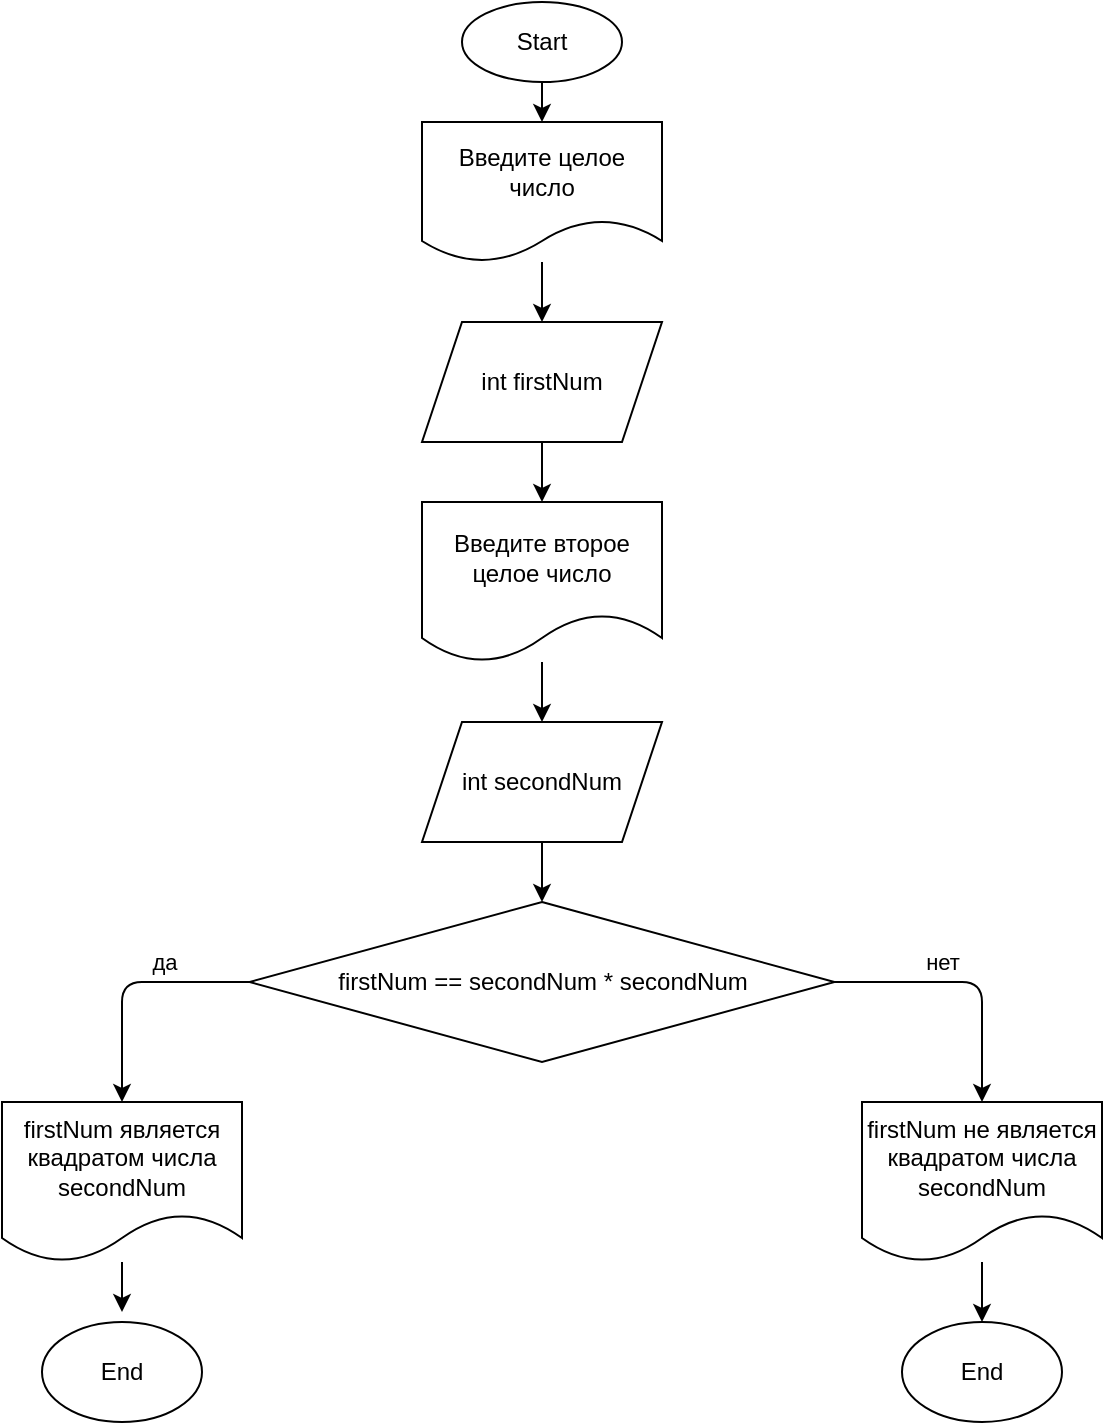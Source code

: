 <mxfile>
    <diagram id="DymU4wHzRdWS-fSa81vT" name="Page-1">
        <mxGraphModel dx="1717" dy="478" grid="1" gridSize="10" guides="1" tooltips="1" connect="1" arrows="1" fold="1" page="1" pageScale="1" pageWidth="827" pageHeight="1169" math="0" shadow="0">
            <root>
                <mxCell id="0"/>
                <mxCell id="1" parent="0"/>
                <mxCell id="4" value="" style="edgeStyle=none;html=1;" edge="1" parent="1" source="2" target="3">
                    <mxGeometry relative="1" as="geometry"/>
                </mxCell>
                <mxCell id="2" value="Start" style="ellipse;whiteSpace=wrap;html=1;" vertex="1" parent="1">
                    <mxGeometry x="150" y="10" width="80" height="40" as="geometry"/>
                </mxCell>
                <mxCell id="6" value="" style="edgeStyle=none;html=1;" edge="1" parent="1" source="3" target="5">
                    <mxGeometry relative="1" as="geometry"/>
                </mxCell>
                <mxCell id="3" value="Введите целое число" style="shape=document;whiteSpace=wrap;html=1;boundedLbl=1;" vertex="1" parent="1">
                    <mxGeometry x="130" y="70" width="120" height="70" as="geometry"/>
                </mxCell>
                <mxCell id="8" value="" style="edgeStyle=none;html=1;" edge="1" parent="1" source="5" target="7">
                    <mxGeometry relative="1" as="geometry"/>
                </mxCell>
                <mxCell id="5" value="int firstNum" style="shape=parallelogram;perimeter=parallelogramPerimeter;whiteSpace=wrap;html=1;fixedSize=1;" vertex="1" parent="1">
                    <mxGeometry x="130" y="170" width="120" height="60" as="geometry"/>
                </mxCell>
                <mxCell id="10" value="" style="edgeStyle=none;html=1;" edge="1" parent="1" source="7" target="9">
                    <mxGeometry relative="1" as="geometry"/>
                </mxCell>
                <mxCell id="7" value="Введите второе целое число" style="shape=document;whiteSpace=wrap;html=1;boundedLbl=1;" vertex="1" parent="1">
                    <mxGeometry x="130" y="260" width="120" height="80" as="geometry"/>
                </mxCell>
                <mxCell id="12" value="" style="edgeStyle=none;html=1;" edge="1" parent="1" source="9" target="11">
                    <mxGeometry relative="1" as="geometry"/>
                </mxCell>
                <mxCell id="9" value="int secondNum" style="shape=parallelogram;perimeter=parallelogramPerimeter;whiteSpace=wrap;html=1;fixedSize=1;" vertex="1" parent="1">
                    <mxGeometry x="130" y="370" width="120" height="60" as="geometry"/>
                </mxCell>
                <mxCell id="14" value="да" style="edgeStyle=none;html=1;entryX=0.5;entryY=0;entryDx=0;entryDy=0;" edge="1" parent="1" source="11" target="13">
                    <mxGeometry x="-0.309" y="-10" relative="1" as="geometry">
                        <Array as="points">
                            <mxPoint x="20" y="500"/>
                            <mxPoint x="-20" y="500"/>
                        </Array>
                        <mxPoint as="offset"/>
                    </mxGeometry>
                </mxCell>
                <mxCell id="16" value="нет" style="edgeStyle=none;html=1;entryX=0.5;entryY=0;entryDx=0;entryDy=0;" edge="1" parent="1" source="11" target="15">
                    <mxGeometry x="-0.196" y="10" relative="1" as="geometry">
                        <Array as="points">
                            <mxPoint x="410" y="500"/>
                        </Array>
                        <mxPoint as="offset"/>
                    </mxGeometry>
                </mxCell>
                <mxCell id="11" value="firstNum == secondNum * secondNum" style="rhombus;whiteSpace=wrap;html=1;" vertex="1" parent="1">
                    <mxGeometry x="43.75" y="460" width="292.5" height="80" as="geometry"/>
                </mxCell>
                <mxCell id="20" value="" style="edgeStyle=none;html=1;" edge="1" parent="1" source="13">
                    <mxGeometry relative="1" as="geometry">
                        <mxPoint x="-20" y="665" as="targetPoint"/>
                    </mxGeometry>
                </mxCell>
                <mxCell id="13" value="firstNum является квадратом числа secondNum" style="shape=document;whiteSpace=wrap;html=1;boundedLbl=1;" vertex="1" parent="1">
                    <mxGeometry x="-80" y="560" width="120" height="80" as="geometry"/>
                </mxCell>
                <mxCell id="19" value="" style="edgeStyle=none;html=1;" edge="1" parent="1" source="15" target="17">
                    <mxGeometry relative="1" as="geometry"/>
                </mxCell>
                <mxCell id="15" value="firstNum не является квадратом числа secondNum" style="shape=document;whiteSpace=wrap;html=1;boundedLbl=1;" vertex="1" parent="1">
                    <mxGeometry x="350" y="560" width="120" height="80" as="geometry"/>
                </mxCell>
                <mxCell id="17" value="End" style="ellipse;whiteSpace=wrap;html=1;" vertex="1" parent="1">
                    <mxGeometry x="370" y="670" width="80" height="50" as="geometry"/>
                </mxCell>
                <mxCell id="21" value="End" style="ellipse;whiteSpace=wrap;html=1;" vertex="1" parent="1">
                    <mxGeometry x="-60" y="670" width="80" height="50" as="geometry"/>
                </mxCell>
            </root>
        </mxGraphModel>
    </diagram>
</mxfile>